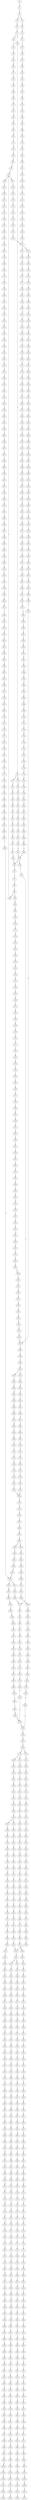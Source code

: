 strict digraph  {
	S0 -> S1 [ label = C ];
	S1 -> S2 [ label = G ];
	S2 -> S3 [ label = A ];
	S2 -> S4 [ label = T ];
	S3 -> S5 [ label = A ];
	S4 -> S6 [ label = G ];
	S5 -> S7 [ label = C ];
	S6 -> S8 [ label = C ];
	S7 -> S9 [ label = C ];
	S7 -> S10 [ label = A ];
	S8 -> S11 [ label = A ];
	S9 -> S12 [ label = T ];
	S10 -> S13 [ label = C ];
	S11 -> S14 [ label = T ];
	S12 -> S15 [ label = T ];
	S13 -> S16 [ label = G ];
	S13 -> S17 [ label = C ];
	S14 -> S18 [ label = C ];
	S15 -> S19 [ label = C ];
	S16 -> S20 [ label = C ];
	S17 -> S21 [ label = C ];
	S18 -> S22 [ label = C ];
	S19 -> S23 [ label = G ];
	S20 -> S24 [ label = G ];
	S21 -> S25 [ label = G ];
	S22 -> S26 [ label = G ];
	S23 -> S27 [ label = T ];
	S24 -> S28 [ label = C ];
	S25 -> S29 [ label = T ];
	S26 -> S30 [ label = C ];
	S27 -> S31 [ label = A ];
	S28 -> S32 [ label = A ];
	S29 -> S33 [ label = A ];
	S30 -> S34 [ label = A ];
	S31 -> S35 [ label = C ];
	S32 -> S36 [ label = C ];
	S33 -> S37 [ label = C ];
	S34 -> S38 [ label = C ];
	S35 -> S39 [ label = T ];
	S36 -> S40 [ label = G ];
	S37 -> S41 [ label = G ];
	S38 -> S42 [ label = G ];
	S39 -> S43 [ label = T ];
	S40 -> S44 [ label = T ];
	S41 -> S45 [ label = T ];
	S42 -> S46 [ label = T ];
	S43 -> S47 [ label = C ];
	S44 -> S48 [ label = C ];
	S45 -> S49 [ label = C ];
	S46 -> S50 [ label = C ];
	S47 -> S51 [ label = A ];
	S48 -> S52 [ label = C ];
	S49 -> S53 [ label = C ];
	S50 -> S54 [ label = G ];
	S51 -> S55 [ label = A ];
	S52 -> S56 [ label = A ];
	S53 -> S57 [ label = A ];
	S54 -> S58 [ label = A ];
	S55 -> S59 [ label = G ];
	S56 -> S60 [ label = G ];
	S57 -> S61 [ label = G ];
	S58 -> S62 [ label = G ];
	S59 -> S63 [ label = C ];
	S60 -> S64 [ label = C ];
	S61 -> S65 [ label = C ];
	S62 -> S66 [ label = C ];
	S63 -> S67 [ label = G ];
	S64 -> S68 [ label = T ];
	S64 -> S69 [ label = G ];
	S65 -> S69 [ label = G ];
	S66 -> S70 [ label = G ];
	S67 -> S71 [ label = A ];
	S68 -> S72 [ label = T ];
	S69 -> S73 [ label = A ];
	S70 -> S74 [ label = A ];
	S71 -> S75 [ label = G ];
	S72 -> S76 [ label = C ];
	S73 -> S77 [ label = G ];
	S74 -> S78 [ label = G ];
	S75 -> S79 [ label = T ];
	S76 -> S80 [ label = A ];
	S77 -> S81 [ label = T ];
	S78 -> S82 [ label = T ];
	S79 -> S83 [ label = C ];
	S80 -> S84 [ label = C ];
	S81 -> S85 [ label = C ];
	S82 -> S86 [ label = C ];
	S83 -> S87 [ label = C ];
	S84 -> S88 [ label = G ];
	S85 -> S89 [ label = C ];
	S85 -> S90 [ label = T ];
	S86 -> S91 [ label = G ];
	S87 -> S92 [ label = C ];
	S88 -> S93 [ label = C ];
	S89 -> S92 [ label = C ];
	S90 -> S94 [ label = C ];
	S91 -> S95 [ label = A ];
	S92 -> S96 [ label = T ];
	S92 -> S97 [ label = G ];
	S93 -> S98 [ label = C ];
	S94 -> S99 [ label = G ];
	S95 -> S100 [ label = A ];
	S96 -> S101 [ label = C ];
	S97 -> S102 [ label = C ];
	S98 -> S103 [ label = C ];
	S99 -> S104 [ label = T ];
	S100 -> S105 [ label = C ];
	S101 -> S106 [ label = C ];
	S102 -> S107 [ label = C ];
	S103 -> S108 [ label = T ];
	S104 -> S109 [ label = C ];
	S105 -> S110 [ label = C ];
	S106 -> S111 [ label = G ];
	S107 -> S112 [ label = T ];
	S108 -> S113 [ label = T ];
	S109 -> S114 [ label = T ];
	S110 -> S115 [ label = T ];
	S111 -> S116 [ label = G ];
	S112 -> S117 [ label = G ];
	S113 -> S118 [ label = C ];
	S114 -> S119 [ label = G ];
	S115 -> S120 [ label = G ];
	S116 -> S121 [ label = T ];
	S117 -> S122 [ label = T ];
	S118 -> S123 [ label = A ];
	S119 -> S124 [ label = T ];
	S120 -> S125 [ label = T ];
	S121 -> S126 [ label = C ];
	S122 -> S127 [ label = C ];
	S123 -> S128 [ label = T ];
	S124 -> S129 [ label = T ];
	S125 -> S130 [ label = C ];
	S126 -> S131 [ label = T ];
	S127 -> S132 [ label = G ];
	S128 -> S133 [ label = C ];
	S129 -> S134 [ label = C ];
	S130 -> S135 [ label = G ];
	S131 -> S136 [ label = G ];
	S132 -> S137 [ label = C ];
	S133 -> S138 [ label = C ];
	S134 -> S139 [ label = C ];
	S135 -> S140 [ label = C ];
	S136 -> S141 [ label = G ];
	S137 -> S142 [ label = G ];
	S138 -> S143 [ label = A ];
	S139 -> S144 [ label = G ];
	S140 -> S145 [ label = G ];
	S141 -> S146 [ label = A ];
	S142 -> S147 [ label = C ];
	S143 -> S148 [ label = G ];
	S144 -> S149 [ label = T ];
	S145 -> S147 [ label = C ];
	S146 -> S150 [ label = G ];
	S147 -> S151 [ label = G ];
	S147 -> S152 [ label = A ];
	S148 -> S153 [ label = A ];
	S149 -> S154 [ label = G ];
	S150 -> S155 [ label = G ];
	S151 -> S156 [ label = A ];
	S152 -> S157 [ label = A ];
	S153 -> S158 [ label = A ];
	S154 -> S159 [ label = G ];
	S155 -> S160 [ label = G ];
	S156 -> S161 [ label = G ];
	S157 -> S162 [ label = C ];
	S158 -> S163 [ label = C ];
	S159 -> S164 [ label = C ];
	S160 -> S165 [ label = T ];
	S161 -> S166 [ label = C ];
	S162 -> S167 [ label = C ];
	S163 -> S168 [ label = C ];
	S164 -> S169 [ label = C ];
	S165 -> S170 [ label = G ];
	S166 -> S171 [ label = A ];
	S167 -> S172 [ label = C ];
	S168 -> S173 [ label = A ];
	S168 -> S174 [ label = G ];
	S169 -> S175 [ label = C ];
	S170 -> S176 [ label = T ];
	S171 -> S177 [ label = G ];
	S172 -> S178 [ label = G ];
	S173 -> S179 [ label = G ];
	S173 -> S180 [ label = C ];
	S174 -> S181 [ label = G ];
	S175 -> S182 [ label = G ];
	S176 -> S183 [ label = T ];
	S177 -> S184 [ label = T ];
	S178 -> S185 [ label = T ];
	S179 -> S186 [ label = A ];
	S180 -> S187 [ label = C ];
	S181 -> S188 [ label = A ];
	S182 -> S189 [ label = T ];
	S183 -> S190 [ label = C ];
	S184 -> S191 [ label = G ];
	S185 -> S192 [ label = A ];
	S186 -> S193 [ label = C ];
	S187 -> S194 [ label = A ];
	S188 -> S195 [ label = C ];
	S189 -> S196 [ label = C ];
	S190 -> S197 [ label = C ];
	S191 -> S198 [ label = C ];
	S192 -> S199 [ label = C ];
	S193 -> S200 [ label = T ];
	S194 -> S201 [ label = C ];
	S195 -> S202 [ label = G ];
	S196 -> S203 [ label = C ];
	S197 -> S204 [ label = A ];
	S198 -> S205 [ label = A ];
	S199 -> S206 [ label = A ];
	S200 -> S207 [ label = C ];
	S201 -> S208 [ label = C ];
	S202 -> S209 [ label = C ];
	S203 -> S210 [ label = A ];
	S204 -> S211 [ label = G ];
	S205 -> S212 [ label = A ];
	S206 -> S213 [ label = G ];
	S207 -> S214 [ label = C ];
	S208 -> S215 [ label = C ];
	S209 -> S216 [ label = C ];
	S210 -> S217 [ label = G ];
	S211 -> S218 [ label = C ];
	S212 -> S219 [ label = C ];
	S213 -> S220 [ label = C ];
	S214 -> S221 [ label = C ];
	S215 -> S222 [ label = C ];
	S216 -> S223 [ label = C ];
	S217 -> S224 [ label = T ];
	S218 -> S225 [ label = A ];
	S219 -> S226 [ label = A ];
	S220 -> S227 [ label = A ];
	S221 -> S228 [ label = A ];
	S222 -> S229 [ label = T ];
	S223 -> S230 [ label = A ];
	S224 -> S231 [ label = A ];
	S225 -> S232 [ label = G ];
	S226 -> S233 [ label = G ];
	S227 -> S234 [ label = G ];
	S228 -> S235 [ label = T ];
	S229 -> S236 [ label = T ];
	S230 -> S237 [ label = T ];
	S231 -> S238 [ label = G ];
	S232 -> S239 [ label = A ];
	S233 -> S240 [ label = C ];
	S234 -> S241 [ label = G ];
	S235 -> S242 [ label = C ];
	S236 -> S243 [ label = C ];
	S237 -> S244 [ label = C ];
	S238 -> S245 [ label = C ];
	S239 -> S246 [ label = T ];
	S240 -> S247 [ label = T ];
	S241 -> S248 [ label = T ];
	S242 -> S249 [ label = T ];
	S243 -> S250 [ label = C ];
	S243 -> S251 [ label = G ];
	S244 -> S252 [ label = G ];
	S245 -> S253 [ label = T ];
	S246 -> S254 [ label = A ];
	S247 -> S255 [ label = A ];
	S248 -> S256 [ label = G ];
	S249 -> S257 [ label = G ];
	S250 -> S258 [ label = T ];
	S251 -> S259 [ label = A ];
	S252 -> S260 [ label = T ];
	S253 -> S261 [ label = C ];
	S254 -> S262 [ label = A ];
	S255 -> S263 [ label = C ];
	S256 -> S264 [ label = C ];
	S257 -> S265 [ label = C ];
	S258 -> S266 [ label = G ];
	S259 -> S267 [ label = T ];
	S260 -> S268 [ label = C ];
	S261 -> S269 [ label = C ];
	S262 -> S270 [ label = A ];
	S263 -> S271 [ label = G ];
	S264 -> S272 [ label = A ];
	S265 -> S273 [ label = C ];
	S266 -> S274 [ label = T ];
	S267 -> S275 [ label = C ];
	S268 -> S276 [ label = C ];
	S269 -> S277 [ label = A ];
	S270 -> S278 [ label = A ];
	S271 -> S279 [ label = A ];
	S272 -> S280 [ label = C ];
	S273 -> S281 [ label = A ];
	S274 -> S282 [ label = C ];
	S275 -> S283 [ label = G ];
	S276 -> S284 [ label = T ];
	S277 -> S285 [ label = C ];
	S278 -> S286 [ label = A ];
	S279 -> S287 [ label = G ];
	S280 -> S288 [ label = G ];
	S281 -> S289 [ label = G ];
	S282 -> S290 [ label = C ];
	S283 -> S291 [ label = T ];
	S284 -> S292 [ label = C ];
	S285 -> S293 [ label = C ];
	S286 -> S294 [ label = C ];
	S287 -> S295 [ label = A ];
	S288 -> S296 [ label = C ];
	S289 -> S297 [ label = T ];
	S290 -> S298 [ label = T ];
	S291 -> S299 [ label = T ];
	S292 -> S300 [ label = T ];
	S293 -> S301 [ label = G ];
	S294 -> S302 [ label = T ];
	S295 -> S303 [ label = A ];
	S296 -> S304 [ label = G ];
	S297 -> S305 [ label = C ];
	S298 -> S306 [ label = T ];
	S299 -> S307 [ label = T ];
	S300 -> S308 [ label = T ];
	S301 -> S309 [ label = G ];
	S302 -> S310 [ label = T ];
	S303 -> S311 [ label = C ];
	S304 -> S312 [ label = G ];
	S305 -> S313 [ label = G ];
	S306 -> S314 [ label = G ];
	S307 -> S315 [ label = G ];
	S308 -> S316 [ label = C ];
	S309 -> S317 [ label = A ];
	S310 -> S318 [ label = T ];
	S311 -> S319 [ label = T ];
	S312 -> S320 [ label = T ];
	S313 -> S321 [ label = T ];
	S314 -> S322 [ label = T ];
	S315 -> S323 [ label = T ];
	S316 -> S324 [ label = T ];
	S317 -> S325 [ label = C ];
	S318 -> S326 [ label = G ];
	S319 -> S327 [ label = G ];
	S320 -> S328 [ label = G ];
	S321 -> S329 [ label = A ];
	S322 -> S330 [ label = A ];
	S323 -> S331 [ label = A ];
	S324 -> S332 [ label = C ];
	S325 -> S333 [ label = G ];
	S326 -> S334 [ label = C ];
	S327 -> S335 [ label = G ];
	S328 -> S336 [ label = C ];
	S329 -> S337 [ label = A ];
	S330 -> S338 [ label = G ];
	S331 -> S339 [ label = G ];
	S332 -> S340 [ label = G ];
	S333 -> S341 [ label = T ];
	S334 -> S342 [ label = C ];
	S335 -> S343 [ label = C ];
	S336 -> S344 [ label = C ];
	S337 -> S345 [ label = G ];
	S338 -> S346 [ label = G ];
	S339 -> S347 [ label = G ];
	S340 -> S348 [ label = G ];
	S341 -> S349 [ label = C ];
	S342 -> S350 [ label = G ];
	S343 -> S351 [ label = G ];
	S344 -> S352 [ label = G ];
	S345 -> S353 [ label = A ];
	S346 -> S354 [ label = A ];
	S347 -> S355 [ label = A ];
	S348 -> S356 [ label = A ];
	S349 -> S357 [ label = G ];
	S350 -> S358 [ label = T ];
	S351 -> S359 [ label = C ];
	S352 -> S360 [ label = C ];
	S353 -> S361 [ label = C ];
	S354 -> S362 [ label = G ];
	S355 -> S363 [ label = A ];
	S356 -> S364 [ label = G ];
	S357 -> S365 [ label = T ];
	S358 -> S366 [ label = A ];
	S359 -> S367 [ label = A ];
	S360 -> S368 [ label = A ];
	S361 -> S369 [ label = G ];
	S362 -> S370 [ label = A ];
	S363 -> S371 [ label = A ];
	S364 -> S372 [ label = A ];
	S365 -> S373 [ label = G ];
	S366 -> S374 [ label = G ];
	S367 -> S375 [ label = G ];
	S368 -> S376 [ label = A ];
	S369 -> S377 [ label = G ];
	S370 -> S378 [ label = G ];
	S371 -> S379 [ label = G ];
	S372 -> S380 [ label = G ];
	S373 -> S381 [ label = A ];
	S374 -> S382 [ label = C ];
	S375 -> S383 [ label = C ];
	S376 -> S384 [ label = C ];
	S377 -> S385 [ label = C ];
	S378 -> S386 [ label = G ];
	S379 -> S387 [ label = G ];
	S380 -> S388 [ label = G ];
	S381 -> S389 [ label = C ];
	S382 -> S390 [ label = C ];
	S383 -> S391 [ label = G ];
	S384 -> S392 [ label = C ];
	S385 -> S393 [ label = T ];
	S386 -> S394 [ label = T ];
	S387 -> S395 [ label = T ];
	S388 -> S396 [ label = T ];
	S389 -> S397 [ label = C ];
	S390 -> S398 [ label = G ];
	S391 -> S399 [ label = G ];
	S392 -> S400 [ label = A ];
	S393 -> S401 [ label = C ];
	S394 -> S402 [ label = C ];
	S395 -> S403 [ label = C ];
	S396 -> S404 [ label = C ];
	S397 -> S405 [ label = G ];
	S398 -> S406 [ label = G ];
	S399 -> S407 [ label = G ];
	S400 -> S408 [ label = G ];
	S401 -> S409 [ label = T ];
	S402 -> S410 [ label = C ];
	S403 -> S411 [ label = C ];
	S404 -> S410 [ label = C ];
	S405 -> S412 [ label = G ];
	S406 -> S413 [ label = T ];
	S407 -> S414 [ label = T ];
	S408 -> S415 [ label = T ];
	S409 -> S416 [ label = C ];
	S410 -> S417 [ label = C ];
	S411 -> S418 [ label = C ];
	S412 -> S419 [ label = T ];
	S413 -> S420 [ label = G ];
	S414 -> S421 [ label = G ];
	S415 -> S422 [ label = C ];
	S416 -> S423 [ label = G ];
	S417 -> S424 [ label = A ];
	S417 -> S425 [ label = G ];
	S418 -> S426 [ label = G ];
	S419 -> S427 [ label = C ];
	S420 -> S428 [ label = A ];
	S421 -> S429 [ label = C ];
	S422 -> S430 [ label = G ];
	S423 -> S431 [ label = A ];
	S424 -> S432 [ label = G ];
	S425 -> S433 [ label = G ];
	S426 -> S434 [ label = A ];
	S427 -> S435 [ label = G ];
	S428 -> S436 [ label = C ];
	S429 -> S437 [ label = C ];
	S430 -> S438 [ label = C ];
	S431 -> S439 [ label = A ];
	S432 -> S440 [ label = A ];
	S433 -> S441 [ label = A ];
	S434 -> S442 [ label = A ];
	S435 -> S443 [ label = C ];
	S436 -> S444 [ label = G ];
	S437 -> S445 [ label = G ];
	S438 -> S446 [ label = G ];
	S439 -> S447 [ label = G ];
	S440 -> S448 [ label = G ];
	S441 -> S449 [ label = G ];
	S442 -> S450 [ label = G ];
	S443 -> S451 [ label = G ];
	S444 -> S452 [ label = T ];
	S445 -> S453 [ label = C ];
	S446 -> S454 [ label = C ];
	S447 -> S455 [ label = T ];
	S448 -> S456 [ label = C ];
	S449 -> S457 [ label = G ];
	S450 -> S458 [ label = T ];
	S451 -> S459 [ label = T ];
	S452 -> S460 [ label = G ];
	S453 -> S461 [ label = C ];
	S454 -> S462 [ label = A ];
	S455 -> S463 [ label = C ];
	S456 -> S464 [ label = C ];
	S457 -> S465 [ label = C ];
	S458 -> S466 [ label = C ];
	S459 -> S467 [ label = A ];
	S460 -> S468 [ label = G ];
	S461 -> S469 [ label = G ];
	S462 -> S470 [ label = G ];
	S463 -> S471 [ label = G ];
	S464 -> S472 [ label = A ];
	S465 -> S473 [ label = G ];
	S466 -> S474 [ label = G ];
	S467 -> S475 [ label = G ];
	S468 -> S476 [ label = G ];
	S469 -> S477 [ label = G ];
	S470 -> S478 [ label = C ];
	S471 -> S479 [ label = C ];
	S472 -> S480 [ label = C ];
	S473 -> S481 [ label = T ];
	S474 -> S482 [ label = A ];
	S475 -> S483 [ label = C ];
	S476 -> S484 [ label = T ];
	S477 -> S485 [ label = T ];
	S478 -> S486 [ label = C ];
	S479 -> S487 [ label = G ];
	S480 -> S488 [ label = G ];
	S481 -> S489 [ label = G ];
	S482 -> S490 [ label = G ];
	S483 -> S491 [ label = C ];
	S484 -> S492 [ label = A ];
	S485 -> S493 [ label = G ];
	S486 -> S494 [ label = G ];
	S487 -> S495 [ label = G ];
	S488 -> S496 [ label = G ];
	S489 -> S497 [ label = G ];
	S490 -> S498 [ label = G ];
	S491 -> S499 [ label = G ];
	S492 -> S500 [ label = C ];
	S493 -> S501 [ label = G ];
	S494 -> S502 [ label = G ];
	S495 -> S503 [ label = C ];
	S496 -> S504 [ label = T ];
	S497 -> S505 [ label = T ];
	S498 -> S506 [ label = T ];
	S499 -> S507 [ label = C ];
	S500 -> S508 [ label = T ];
	S501 -> S509 [ label = T ];
	S502 -> S510 [ label = T ];
	S503 -> S511 [ label = T ];
	S504 -> S512 [ label = T ];
	S505 -> S513 [ label = A ];
	S506 -> S514 [ label = A ];
	S507 -> S515 [ label = T ];
	S508 -> S516 [ label = A ];
	S509 -> S517 [ label = G ];
	S510 -> S518 [ label = G ];
	S511 -> S519 [ label = A ];
	S512 -> S520 [ label = A ];
	S513 -> S521 [ label = T ];
	S514 -> S522 [ label = T ];
	S515 -> S523 [ label = G ];
	S516 -> S524 [ label = T ];
	S517 -> S525 [ label = G ];
	S518 -> S526 [ label = G ];
	S519 -> S527 [ label = T ];
	S520 -> S528 [ label = C ];
	S521 -> S529 [ label = G ];
	S522 -> S530 [ label = A ];
	S523 -> S531 [ label = G ];
	S524 -> S532 [ label = T ];
	S525 -> S533 [ label = A ];
	S526 -> S534 [ label = A ];
	S527 -> S535 [ label = A ];
	S528 -> S536 [ label = T ];
	S529 -> S537 [ label = A ];
	S530 -> S538 [ label = A ];
	S531 -> S539 [ label = A ];
	S532 -> S540 [ label = G ];
	S533 -> S541 [ label = A ];
	S534 -> S542 [ label = A ];
	S535 -> S543 [ label = G ];
	S536 -> S544 [ label = G ];
	S537 -> S545 [ label = G ];
	S538 -> S546 [ label = G ];
	S539 -> S547 [ label = A ];
	S540 -> S548 [ label = G ];
	S541 -> S549 [ label = C ];
	S542 -> S550 [ label = G ];
	S543 -> S551 [ label = T ];
	S544 -> S552 [ label = C ];
	S545 -> S553 [ label = C ];
	S546 -> S554 [ label = T ];
	S547 -> S555 [ label = G ];
	S548 -> S556 [ label = A ];
	S549 -> S557 [ label = C ];
	S550 -> S558 [ label = A ];
	S551 -> S559 [ label = A ];
	S552 -> S560 [ label = A ];
	S553 -> S561 [ label = G ];
	S554 -> S562 [ label = C ];
	S555 -> S563 [ label = A ];
	S556 -> S564 [ label = A ];
	S557 -> S565 [ label = T ];
	S558 -> S566 [ label = A ];
	S559 -> S567 [ label = G ];
	S560 -> S568 [ label = G ];
	S561 -> S569 [ label = G ];
	S562 -> S570 [ label = G ];
	S563 -> S571 [ label = A ];
	S564 -> S572 [ label = C ];
	S565 -> S573 [ label = C ];
	S566 -> S574 [ label = C ];
	S567 -> S575 [ label = C ];
	S568 -> S576 [ label = A ];
	S569 -> S577 [ label = T ];
	S570 -> S578 [ label = T ];
	S571 -> S579 [ label = C ];
	S572 -> S580 [ label = G ];
	S573 -> S581 [ label = G ];
	S574 -> S582 [ label = G ];
	S575 -> S583 [ label = C ];
	S576 -> S584 [ label = C ];
	S577 -> S585 [ label = C ];
	S578 -> S586 [ label = G ];
	S579 -> S582 [ label = G ];
	S580 -> S587 [ label = G ];
	S581 -> S588 [ label = G ];
	S582 -> S589 [ label = G ];
	S583 -> S590 [ label = G ];
	S584 -> S591 [ label = G ];
	S585 -> S592 [ label = G ];
	S586 -> S593 [ label = G ];
	S587 -> S594 [ label = T ];
	S588 -> S595 [ label = C ];
	S589 -> S596 [ label = C ];
	S590 -> S597 [ label = A ];
	S591 -> S598 [ label = G ];
	S592 -> S599 [ label = C ];
	S593 -> S600 [ label = T ];
	S594 -> S601 [ label = A ];
	S595 -> S602 [ label = A ];
	S596 -> S603 [ label = A ];
	S597 -> S604 [ label = A ];
	S598 -> S605 [ label = A ];
	S599 -> S606 [ label = A ];
	S600 -> S607 [ label = A ];
	S601 -> S608 [ label = C ];
	S602 -> S609 [ label = C ];
	S603 -> S610 [ label = C ];
	S604 -> S611 [ label = A ];
	S605 -> S612 [ label = C ];
	S606 -> S613 [ label = C ];
	S607 -> S614 [ label = C ];
	S608 -> S615 [ label = G ];
	S609 -> S616 [ label = G ];
	S610 -> S617 [ label = C ];
	S610 -> S618 [ label = T ];
	S611 -> S619 [ label = C ];
	S612 -> S620 [ label = A ];
	S613 -> S621 [ label = G ];
	S614 -> S622 [ label = C ];
	S615 -> S623 [ label = A ];
	S616 -> S624 [ label = C ];
	S617 -> S625 [ label = G ];
	S618 -> S626 [ label = G ];
	S619 -> S627 [ label = C ];
	S620 -> S628 [ label = C ];
	S621 -> S629 [ label = C ];
	S622 -> S630 [ label = G ];
	S623 -> S631 [ label = A ];
	S624 -> S632 [ label = G ];
	S625 -> S633 [ label = G ];
	S626 -> S634 [ label = G ];
	S627 -> S635 [ label = C ];
	S628 -> S636 [ label = A ];
	S629 -> S637 [ label = G ];
	S630 -> S638 [ label = G ];
	S631 -> S639 [ label = G ];
	S632 -> S640 [ label = C ];
	S633 -> S641 [ label = G ];
	S634 -> S642 [ label = G ];
	S635 -> S643 [ label = C ];
	S636 -> S644 [ label = C ];
	S637 -> S645 [ label = C ];
	S638 -> S646 [ label = T ];
	S639 -> S647 [ label = A ];
	S640 -> S648 [ label = G ];
	S641 -> S649 [ label = A ];
	S642 -> S650 [ label = A ];
	S643 -> S651 [ label = G ];
	S644 -> S652 [ label = C ];
	S645 -> S653 [ label = G ];
	S646 -> S654 [ label = G ];
	S647 -> S655 [ label = A ];
	S648 -> S656 [ label = C ];
	S649 -> S657 [ label = A ];
	S650 -> S658 [ label = A ];
	S651 -> S659 [ label = A ];
	S652 -> S660 [ label = T ];
	S653 -> S661 [ label = G ];
	S654 -> S662 [ label = G ];
	S655 -> S663 [ label = G ];
	S656 -> S664 [ label = G ];
	S657 -> S665 [ label = T ];
	S658 -> S666 [ label = C ];
	S659 -> S667 [ label = C ];
	S660 -> S668 [ label = C ];
	S661 -> S669 [ label = C ];
	S662 -> S670 [ label = T ];
	S663 -> S671 [ label = T ];
	S664 -> S672 [ label = T ];
	S665 -> S673 [ label = T ];
	S666 -> S674 [ label = T ];
	S667 -> S675 [ label = T ];
	S668 -> S676 [ label = T ];
	S669 -> S677 [ label = T ];
	S670 -> S678 [ label = T ];
	S671 -> S679 [ label = G ];
	S672 -> S680 [ label = C ];
	S673 -> S681 [ label = G ];
	S674 -> S682 [ label = G ];
	S675 -> S683 [ label = A ];
	S676 -> S684 [ label = A ];
	S677 -> S685 [ label = G ];
	S678 -> S686 [ label = A ];
	S679 -> S687 [ label = T ];
	S680 -> S688 [ label = G ];
	S681 -> S689 [ label = A ];
	S682 -> S690 [ label = G ];
	S683 -> S691 [ label = G ];
	S684 -> S692 [ label = G ];
	S685 -> S693 [ label = G ];
	S686 -> S694 [ label = G ];
	S687 -> S695 [ label = C ];
	S688 -> S696 [ label = A ];
	S689 -> S697 [ label = A ];
	S690 -> S698 [ label = A ];
	S691 -> S699 [ label = A ];
	S692 -> S700 [ label = A ];
	S693 -> S701 [ label = A ];
	S694 -> S702 [ label = A ];
	S695 -> S703 [ label = C ];
	S696 -> S704 [ label = C ];
	S697 -> S705 [ label = C ];
	S698 -> S706 [ label = C ];
	S699 -> S707 [ label = A ];
	S700 -> S708 [ label = A ];
	S701 -> S709 [ label = A ];
	S702 -> S710 [ label = A ];
	S703 -> S711 [ label = T ];
	S704 -> S712 [ label = G ];
	S705 -> S713 [ label = C ];
	S706 -> S714 [ label = C ];
	S707 -> S715 [ label = T ];
	S708 -> S716 [ label = C ];
	S709 -> S717 [ label = T ];
	S710 -> S718 [ label = G ];
	S711 -> S719 [ label = G ];
	S712 -> S720 [ label = C ];
	S713 -> S721 [ label = C ];
	S714 -> S722 [ label = C ];
	S715 -> S723 [ label = C ];
	S716 -> S724 [ label = G ];
	S717 -> S725 [ label = G ];
	S718 -> S726 [ label = G ];
	S719 -> S727 [ label = G ];
	S720 -> S728 [ label = G ];
	S721 -> S729 [ label = G ];
	S722 -> S730 [ label = G ];
	S723 -> S731 [ label = G ];
	S724 -> S732 [ label = A ];
	S725 -> S733 [ label = G ];
	S726 -> S734 [ label = G ];
	S727 -> S735 [ label = C ];
	S728 -> S736 [ label = C ];
	S729 -> S737 [ label = T ];
	S730 -> S738 [ label = T ];
	S731 -> S739 [ label = G ];
	S732 -> S740 [ label = G ];
	S733 -> S741 [ label = G ];
	S734 -> S742 [ label = G ];
	S735 -> S743 [ label = C ];
	S736 -> S744 [ label = C ];
	S737 -> S745 [ label = C ];
	S738 -> S746 [ label = C ];
	S739 -> S747 [ label = G ];
	S740 -> S748 [ label = G ];
	S741 -> S749 [ label = G ];
	S742 -> S750 [ label = G ];
	S743 -> S751 [ label = T ];
	S744 -> S752 [ label = T ];
	S745 -> S753 [ label = T ];
	S746 -> S754 [ label = T ];
	S747 -> S755 [ label = T ];
	S748 -> S756 [ label = T ];
	S749 -> S757 [ label = T ];
	S750 -> S758 [ label = T ];
	S751 -> S759 [ label = G ];
	S752 -> S760 [ label = C ];
	S753 -> S761 [ label = C ];
	S754 -> S762 [ label = C ];
	S755 -> S763 [ label = A ];
	S756 -> S764 [ label = G ];
	S757 -> S765 [ label = C ];
	S758 -> S766 [ label = C ];
	S759 -> S767 [ label = G ];
	S760 -> S768 [ label = G ];
	S761 -> S769 [ label = G ];
	S762 -> S769 [ label = G ];
	S763 -> S770 [ label = T ];
	S764 -> S771 [ label = T ];
	S765 -> S772 [ label = C ];
	S766 -> S773 [ label = C ];
	S767 -> S774 [ label = G ];
	S768 -> S775 [ label = G ];
	S769 -> S776 [ label = G ];
	S770 -> S777 [ label = C ];
	S771 -> S778 [ label = C ];
	S772 -> S779 [ label = G ];
	S773 -> S780 [ label = G ];
	S774 -> S781 [ label = T ];
	S775 -> S782 [ label = G ];
	S776 -> S783 [ label = C ];
	S777 -> S784 [ label = C ];
	S778 -> S785 [ label = C ];
	S779 -> S786 [ label = C ];
	S780 -> S787 [ label = T ];
	S781 -> S788 [ label = C ];
	S782 -> S789 [ label = C ];
	S783 -> S790 [ label = A ];
	S784 -> S791 [ label = C ];
	S785 -> S792 [ label = C ];
	S786 -> S793 [ label = C ];
	S787 -> S794 [ label = C ];
	S788 -> S795 [ label = C ];
	S789 -> S796 [ label = T ];
	S790 -> S797 [ label = C ];
	S791 -> S798 [ label = G ];
	S792 -> S799 [ label = T ];
	S793 -> S800 [ label = G ];
	S794 -> S801 [ label = G ];
	S795 -> S802 [ label = C ];
	S796 -> S803 [ label = C ];
	S797 -> S804 [ label = C ];
	S798 -> S805 [ label = A ];
	S799 -> S806 [ label = G ];
	S800 -> S807 [ label = G ];
	S801 -> S808 [ label = G ];
	S802 -> S809 [ label = G ];
	S803 -> S810 [ label = A ];
	S804 -> S811 [ label = G ];
	S805 -> S812 [ label = A ];
	S806 -> S813 [ label = T ];
	S807 -> S814 [ label = A ];
	S808 -> S815 [ label = A ];
	S809 -> S816 [ label = A ];
	S810 -> S817 [ label = C ];
	S811 -> S818 [ label = A ];
	S812 -> S819 [ label = A ];
	S813 -> S820 [ label = C ];
	S814 -> S821 [ label = A ];
	S815 -> S822 [ label = A ];
	S816 -> S823 [ label = G ];
	S817 -> S824 [ label = G ];
	S818 -> S825 [ label = G ];
	S818 -> S826 [ label = A ];
	S819 -> S827 [ label = G ];
	S820 -> S828 [ label = C ];
	S821 -> S829 [ label = C ];
	S822 -> S830 [ label = C ];
	S823 -> S831 [ label = T ];
	S824 -> S832 [ label = T ];
	S825 -> S833 [ label = T ];
	S826 -> S834 [ label = T ];
	S827 -> S835 [ label = T ];
	S828 -> S836 [ label = T ];
	S829 -> S837 [ label = T ];
	S830 -> S838 [ label = T ];
	S831 -> S839 [ label = C ];
	S832 -> S840 [ label = C ];
	S833 -> S841 [ label = C ];
	S834 -> S842 [ label = G ];
	S835 -> S843 [ label = G ];
	S836 -> S844 [ label = A ];
	S837 -> S845 [ label = G ];
	S838 -> S846 [ label = A ];
	S839 -> S847 [ label = C ];
	S840 -> S848 [ label = C ];
	S841 -> S849 [ label = C ];
	S842 -> S850 [ label = T ];
	S843 -> S851 [ label = T ];
	S844 -> S852 [ label = C ];
	S845 -> S853 [ label = C ];
	S846 -> S854 [ label = C ];
	S847 -> S855 [ label = A ];
	S848 -> S856 [ label = A ];
	S849 -> S857 [ label = A ];
	S850 -> S858 [ label = A ];
	S851 -> S859 [ label = C ];
	S852 -> S860 [ label = T ];
	S853 -> S861 [ label = A ];
	S854 -> S862 [ label = A ];
	S855 -> S863 [ label = G ];
	S856 -> S864 [ label = G ];
	S857 -> S863 [ label = G ];
	S858 -> S865 [ label = G ];
	S859 -> S866 [ label = G ];
	S860 -> S867 [ label = A ];
	S861 -> S868 [ label = A ];
	S862 -> S869 [ label = A ];
	S863 -> S870 [ label = T ];
	S863 -> S871 [ label = C ];
	S864 -> S64 [ label = C ];
	S865 -> S872 [ label = T ];
	S866 -> S873 [ label = T ];
	S867 -> S874 [ label = C ];
	S868 -> S875 [ label = C ];
	S869 -> S876 [ label = C ];
	S870 -> S877 [ label = A ];
	S871 -> S878 [ label = T ];
	S872 -> S879 [ label = T ];
	S873 -> S880 [ label = C ];
	S874 -> S881 [ label = C ];
	S875 -> S882 [ label = C ];
	S876 -> S883 [ label = G ];
	S877 -> S884 [ label = G ];
	S878 -> S885 [ label = T ];
	S879 -> S886 [ label = T ];
	S880 -> S887 [ label = G ];
	S881 -> S888 [ label = A ];
	S882 -> S889 [ label = A ];
	S883 -> S890 [ label = A ];
	S884 -> S891 [ label = G ];
	S885 -> S76 [ label = C ];
	S886 -> S892 [ label = C ];
	S887 -> S893 [ label = G ];
	S888 -> S894 [ label = G ];
	S889 -> S895 [ label = G ];
	S890 -> S896 [ label = A ];
	S891 -> S897 [ label = G ];
	S892 -> S898 [ label = A ];
	S893 -> S899 [ label = A ];
	S894 -> S900 [ label = G ];
	S895 -> S901 [ label = A ];
	S896 -> S902 [ label = A ];
	S897 -> S903 [ label = T ];
	S898 -> S904 [ label = C ];
	S899 -> S905 [ label = A ];
	S900 -> S906 [ label = A ];
	S901 -> S907 [ label = A ];
	S902 -> S908 [ label = A ];
	S903 -> S909 [ label = C ];
	S904 -> S910 [ label = T ];
	S905 -> S911 [ label = C ];
	S906 -> S912 [ label = G ];
	S907 -> S913 [ label = C ];
	S908 -> S914 [ label = C ];
	S909 -> S915 [ label = A ];
	S910 -> S916 [ label = C ];
	S911 -> S917 [ label = A ];
	S912 -> S918 [ label = A ];
	S913 -> S919 [ label = A ];
	S914 -> S920 [ label = A ];
	S915 -> S921 [ label = C ];
	S916 -> S922 [ label = C ];
	S917 -> S923 [ label = G ];
	S918 -> S924 [ label = G ];
	S919 -> S925 [ label = G ];
	S920 -> S926 [ label = G ];
	S921 -> S927 [ label = T ];
	S922 -> S928 [ label = T ];
	S923 -> S929 [ label = G ];
	S924 -> S930 [ label = T ];
	S925 -> S931 [ label = C ];
	S926 -> S932 [ label = A ];
	S927 -> S933 [ label = C ];
	S928 -> S934 [ label = T ];
	S929 -> S935 [ label = A ];
	S930 -> S936 [ label = C ];
	S931 -> S937 [ label = C ];
	S932 -> S938 [ label = A ];
	S933 -> S939 [ label = G ];
	S934 -> S940 [ label = T ];
	S935 -> S941 [ label = A ];
	S936 -> S942 [ label = A ];
	S937 -> S943 [ label = G ];
	S938 -> S944 [ label = G ];
	S939 -> S945 [ label = C ];
	S940 -> S946 [ label = C ];
	S941 -> S947 [ label = T ];
	S942 -> S948 [ label = G ];
	S943 -> S949 [ label = T ];
	S944 -> S950 [ label = G ];
	S945 -> S951 [ label = T ];
	S946 -> S952 [ label = A ];
	S947 -> S953 [ label = A ];
	S948 -> S954 [ label = G ];
	S949 -> S955 [ label = C ];
	S950 -> S956 [ label = G ];
	S951 -> S957 [ label = T ];
	S952 -> S958 [ label = T ];
	S953 -> S959 [ label = G ];
	S954 -> S960 [ label = A ];
	S955 -> S961 [ label = C ];
	S956 -> S962 [ label = G ];
	S957 -> S963 [ label = C ];
	S958 -> S964 [ label = C ];
	S959 -> S965 [ label = T ];
	S960 -> S966 [ label = C ];
	S961 -> S967 [ label = T ];
	S962 -> S968 [ label = T ];
	S963 -> S969 [ label = A ];
	S964 -> S970 [ label = C ];
	S965 -> S971 [ label = C ];
	S966 -> S972 [ label = C ];
	S967 -> S973 [ label = C ];
	S968 -> S974 [ label = C ];
	S969 -> S975 [ label = T ];
	S970 -> S976 [ label = A ];
	S971 -> S977 [ label = T ];
	S972 -> S978 [ label = A ];
	S973 -> S979 [ label = T ];
	S974 -> S980 [ label = T ];
	S975 -> S981 [ label = C ];
	S976 -> S982 [ label = G ];
	S977 -> S983 [ label = C ];
	S978 -> S984 [ label = G ];
	S979 -> S985 [ label = G ];
	S980 -> S986 [ label = C ];
	S981 -> S987 [ label = C ];
	S982 -> S153 [ label = A ];
	S983 -> S988 [ label = T ];
	S984 -> S989 [ label = T ];
	S985 -> S990 [ label = T ];
	S986 -> S991 [ label = T ];
	S987 -> S992 [ label = A ];
	S988 -> S993 [ label = C ];
	S989 -> S994 [ label = C ];
	S990 -> S995 [ label = C ];
	S991 -> S996 [ label = C ];
	S992 -> S148 [ label = G ];
	S993 -> S997 [ label = T ];
	S994 -> S998 [ label = T ];
	S995 -> S999 [ label = G ];
	S996 -> S1000 [ label = G ];
	S997 -> S1001 [ label = G ];
	S998 -> S1002 [ label = C ];
	S999 -> S1003 [ label = T ];
	S1000 -> S1004 [ label = T ];
	S1001 -> S1005 [ label = A ];
	S1002 -> S1006 [ label = T ];
	S1003 -> S1007 [ label = G ];
	S1004 -> S1008 [ label = G ];
	S1005 -> S1009 [ label = G ];
	S1006 -> S1010 [ label = G ];
	S1007 -> S1011 [ label = G ];
	S1008 -> S1012 [ label = G ];
	S1009 -> S1013 [ label = T ];
	S1010 -> S1014 [ label = T ];
	S1011 -> S1015 [ label = T ];
	S1012 -> S1016 [ label = T ];
	S1013 -> S1017 [ label = A ];
	S1014 -> S1018 [ label = A ];
	S1015 -> S1019 [ label = A ];
	S1016 -> S1020 [ label = A ];
}
